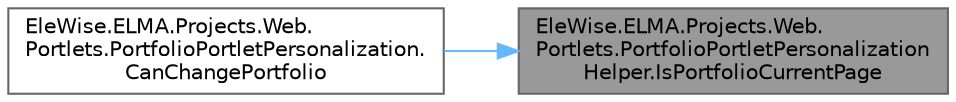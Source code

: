 digraph "EleWise.ELMA.Projects.Web.Portlets.PortfolioPortletPersonalizationHelper.IsPortfolioCurrentPage"
{
 // LATEX_PDF_SIZE
  bgcolor="transparent";
  edge [fontname=Helvetica,fontsize=10,labelfontname=Helvetica,labelfontsize=10];
  node [fontname=Helvetica,fontsize=10,shape=box,height=0.2,width=0.4];
  rankdir="RL";
  Node1 [id="Node000001",label="EleWise.ELMA.Projects.Web.\lPortlets.PortfolioPortletPersonalization\lHelper.IsPortfolioCurrentPage",height=0.2,width=0.4,color="gray40", fillcolor="grey60", style="filled", fontcolor="black",tooltip="Является ли текущая страница портлетной страницей этого же портфеля."];
  Node1 -> Node2 [id="edge1_Node000001_Node000002",dir="back",color="steelblue1",style="solid",tooltip=" "];
  Node2 [id="Node000002",label="EleWise.ELMA.Projects.Web.\lPortlets.PortfolioPortletPersonalization.\lCanChangePortfolio",height=0.2,width=0.4,color="grey40", fillcolor="white", style="filled",URL="$class_ele_wise_1_1_e_l_m_a_1_1_projects_1_1_web_1_1_portlets_1_1_portfolio_portlet_personalization.html#ae5c3032f19765389131eb2b58188f921",tooltip="Можно ли изменять портфель проектов в настройках портлета"];
}
